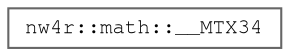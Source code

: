 digraph "Graphical Class Hierarchy"
{
 // LATEX_PDF_SIZE
  bgcolor="transparent";
  edge [fontname=FreeMono,fontsize=10,labelfontname=FreeMono,labelfontsize=10];
  node [fontname=FreeMono,fontsize=10,shape=box,height=0.2,width=0.4];
  rankdir="LR";
  Node0 [label="nw4r::math::__MTX34",height=0.2,width=0.4,color="grey40", fillcolor="white", style="filled",URL="$structnw4r_1_1math_1_1_____m_t_x34.html",tooltip=" "];
}
